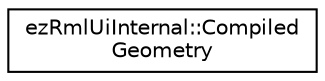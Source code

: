digraph "Graphical Class Hierarchy"
{
 // LATEX_PDF_SIZE
  edge [fontname="Helvetica",fontsize="10",labelfontname="Helvetica",labelfontsize="10"];
  node [fontname="Helvetica",fontsize="10",shape=record];
  rankdir="LR";
  Node0 [label="ezRmlUiInternal::Compiled\lGeometry",height=0.2,width=0.4,color="black", fillcolor="white", style="filled",URL="$dd/def/structez_rml_ui_internal_1_1_compiled_geometry.htm",tooltip=" "];
}
